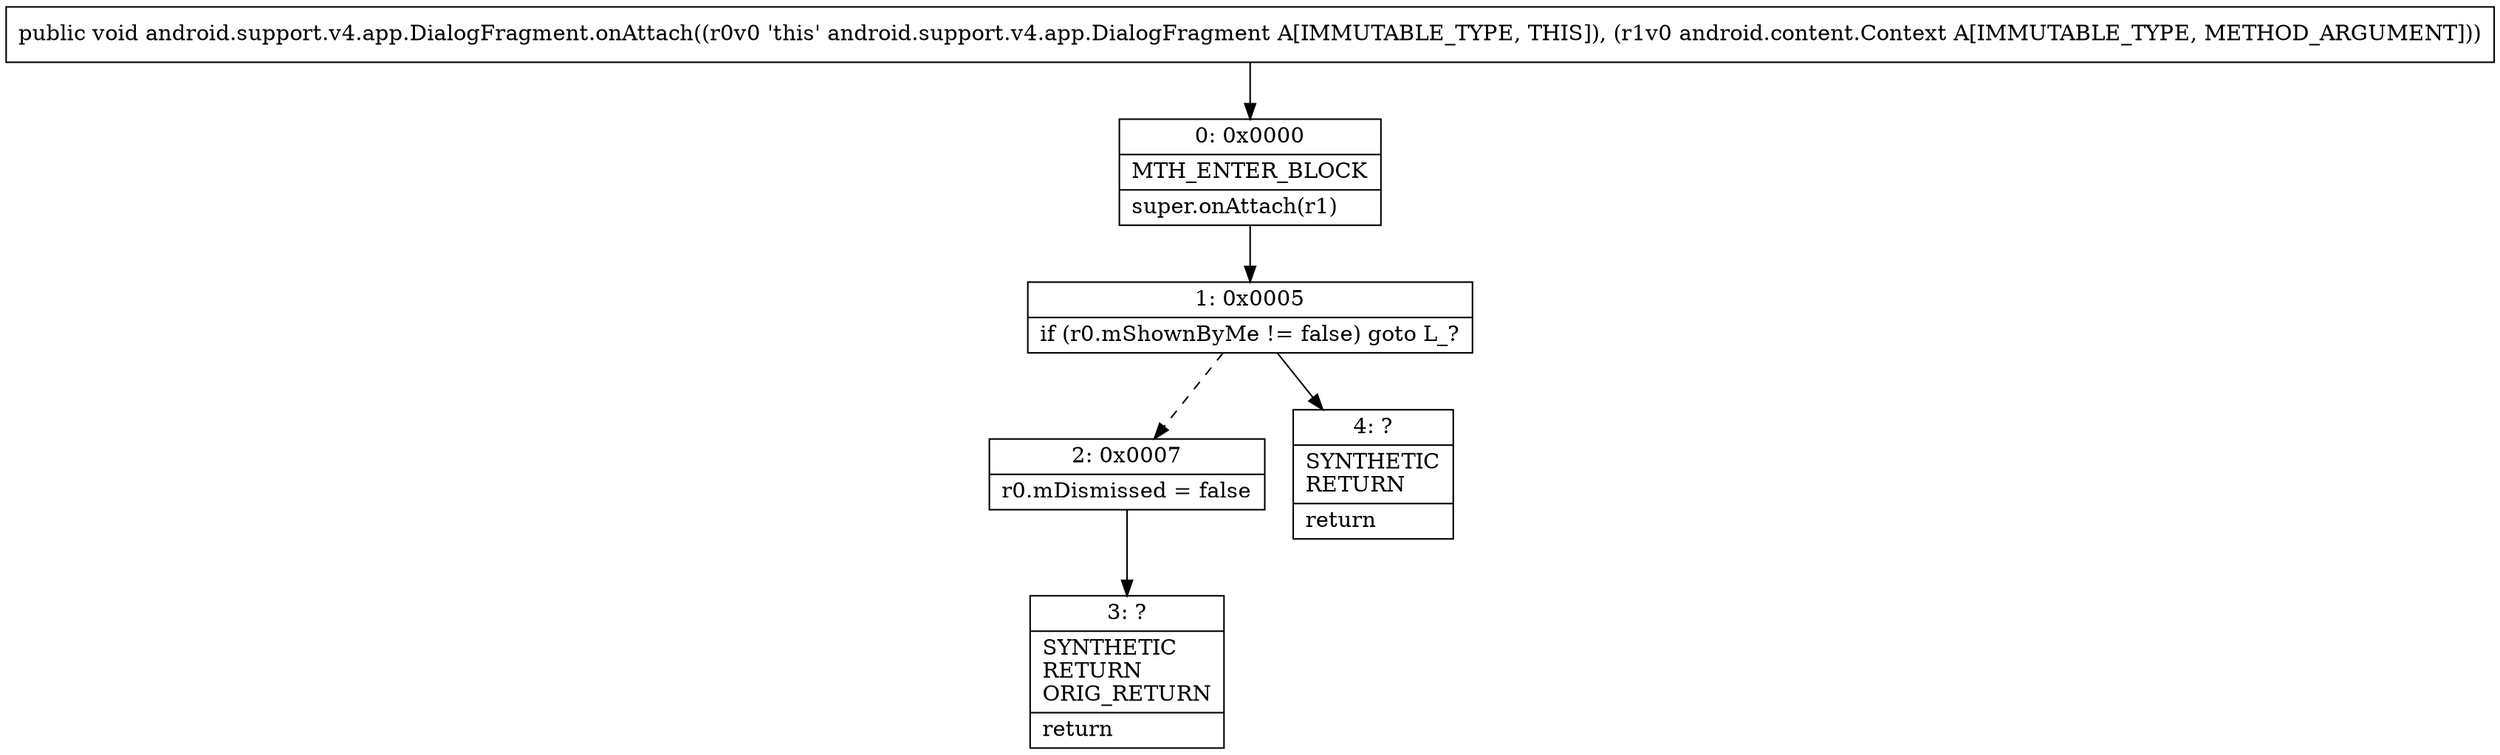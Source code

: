 digraph "CFG forandroid.support.v4.app.DialogFragment.onAttach(Landroid\/content\/Context;)V" {
Node_0 [shape=record,label="{0\:\ 0x0000|MTH_ENTER_BLOCK\l|super.onAttach(r1)\l}"];
Node_1 [shape=record,label="{1\:\ 0x0005|if (r0.mShownByMe != false) goto L_?\l}"];
Node_2 [shape=record,label="{2\:\ 0x0007|r0.mDismissed = false\l}"];
Node_3 [shape=record,label="{3\:\ ?|SYNTHETIC\lRETURN\lORIG_RETURN\l|return\l}"];
Node_4 [shape=record,label="{4\:\ ?|SYNTHETIC\lRETURN\l|return\l}"];
MethodNode[shape=record,label="{public void android.support.v4.app.DialogFragment.onAttach((r0v0 'this' android.support.v4.app.DialogFragment A[IMMUTABLE_TYPE, THIS]), (r1v0 android.content.Context A[IMMUTABLE_TYPE, METHOD_ARGUMENT])) }"];
MethodNode -> Node_0;
Node_0 -> Node_1;
Node_1 -> Node_2[style=dashed];
Node_1 -> Node_4;
Node_2 -> Node_3;
}

